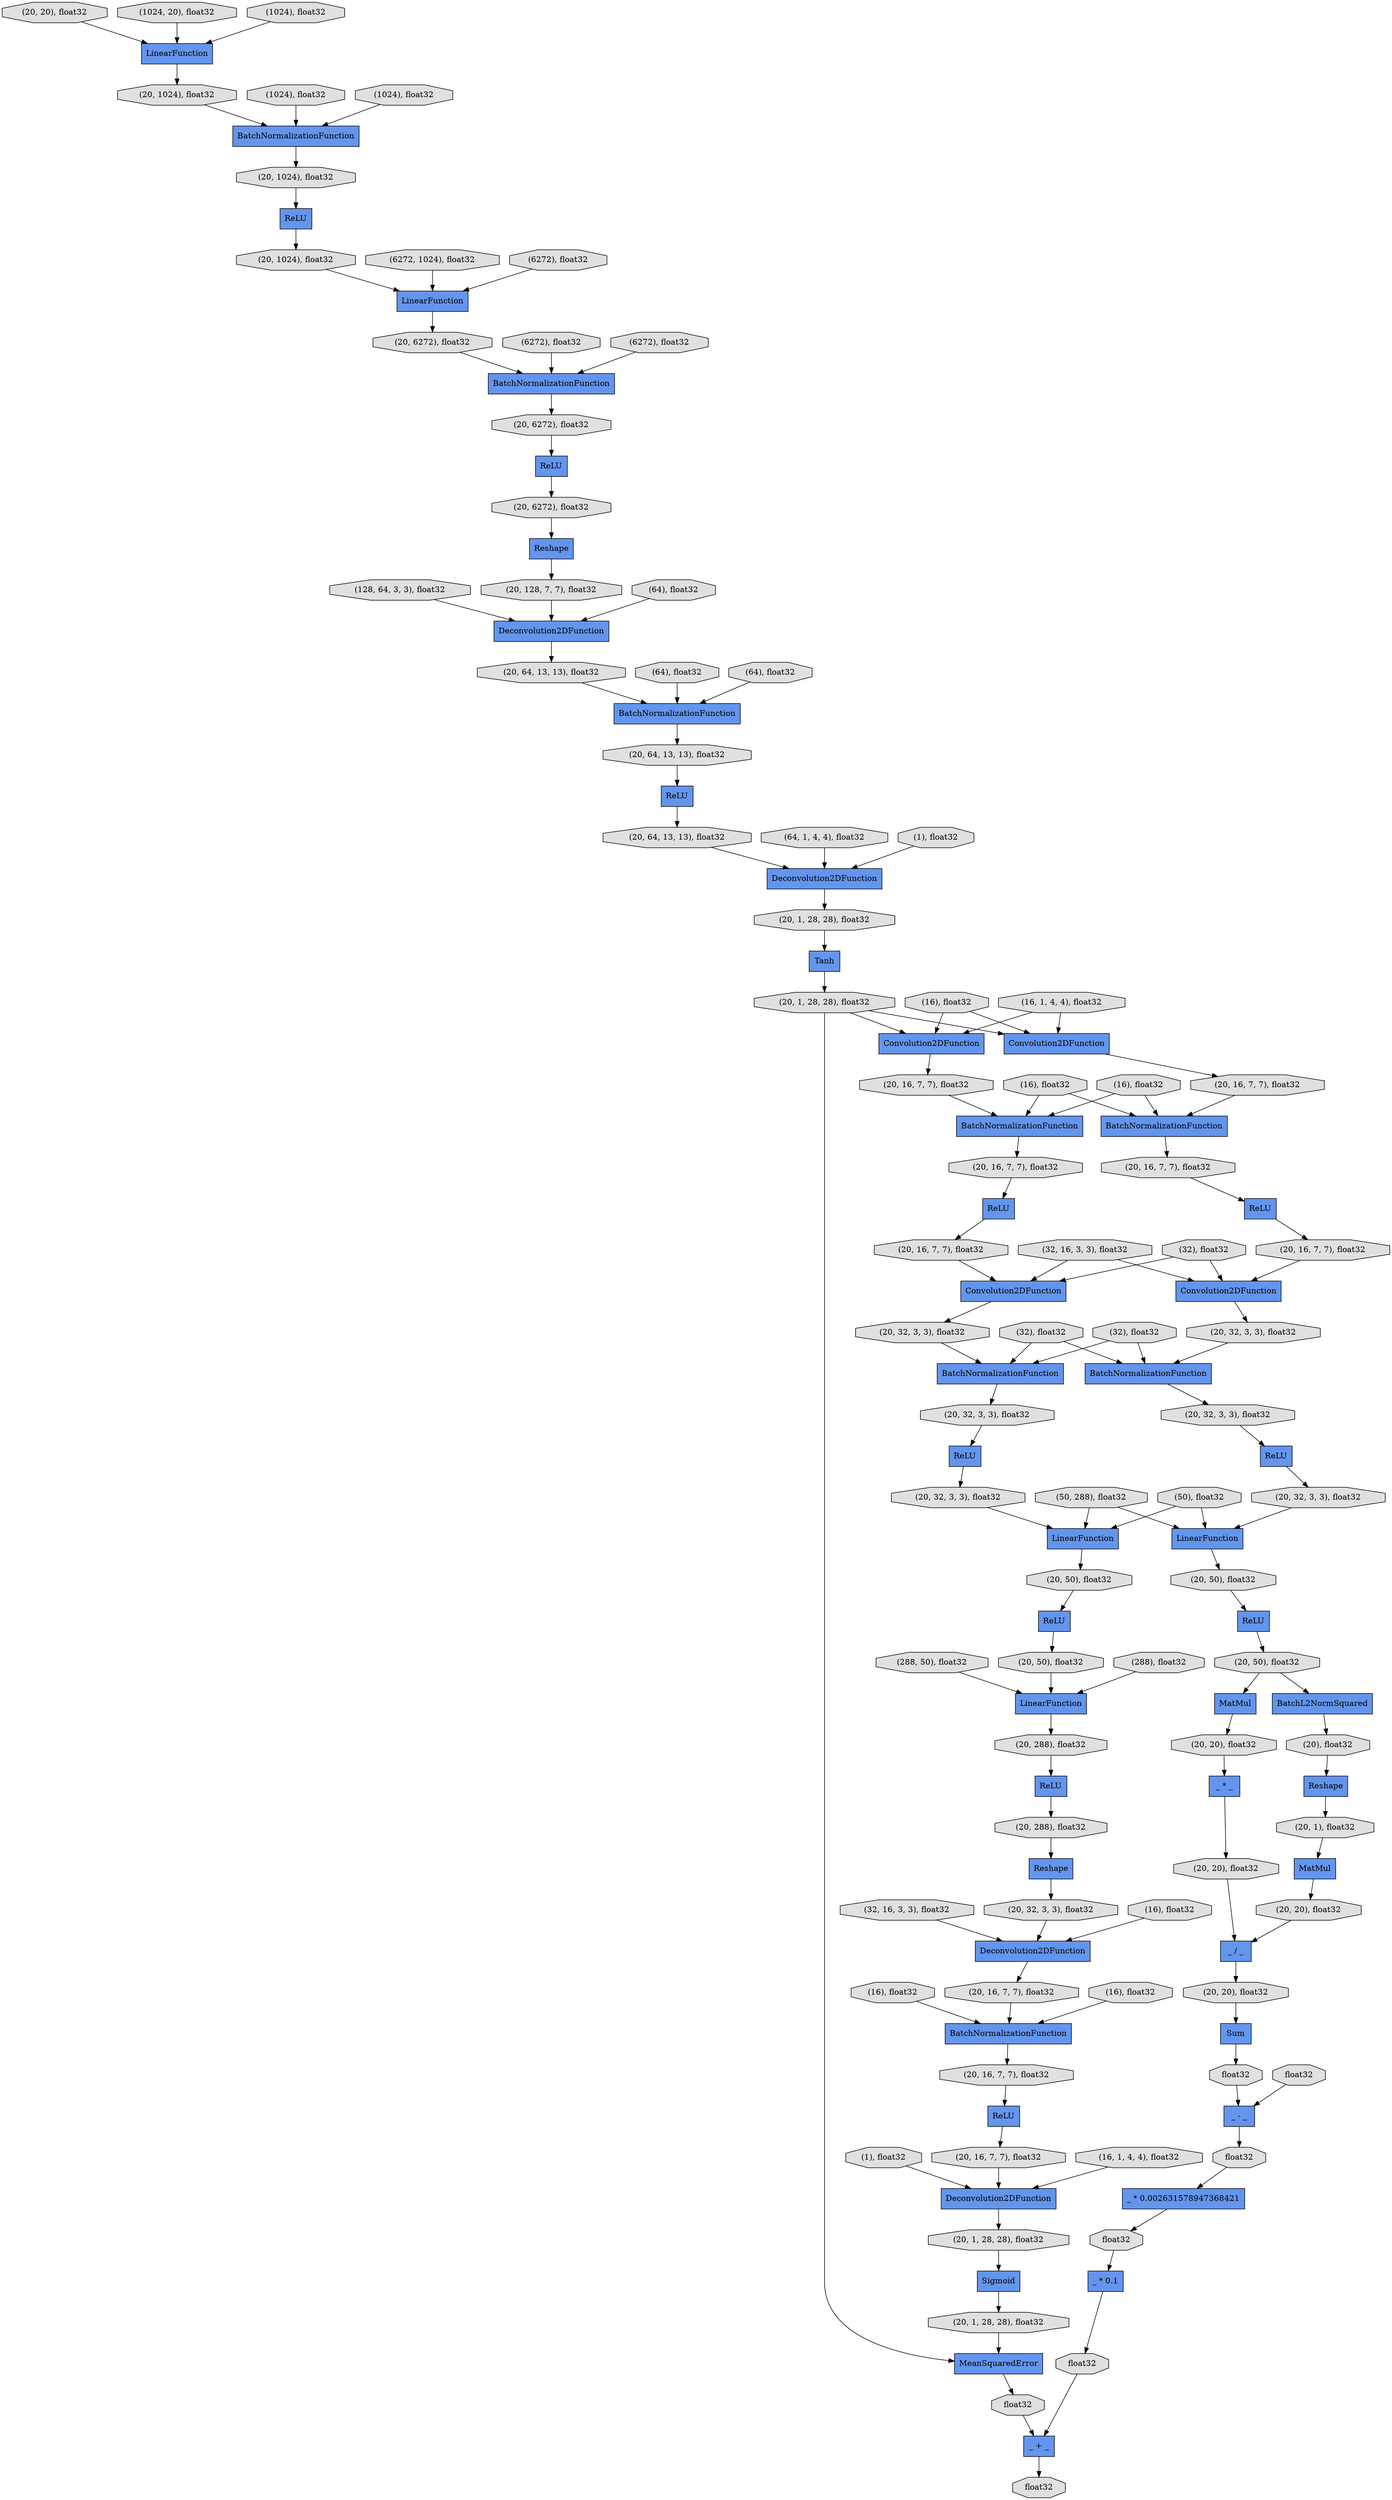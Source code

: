 digraph graphname{rankdir=TB;4356677704 [shape="octagon",label="(20, 288), float32",fillcolor="#E0E0E0",style="filled"];4356677760 [shape="octagon",label="(20, 1, 28, 28), float32",fillcolor="#E0E0E0",style="filled"];4356677872 [shape="octagon",label="(20, 32, 3, 3), float32",fillcolor="#E0E0E0",style="filled"];4356677928 [shape="octagon",label="(20, 16, 7, 7), float32",fillcolor="#E0E0E0",style="filled"];4356677984 [shape="record",label="Deconvolution2DFunction",fillcolor="#6495ED",style="filled"];4356678096 [shape="octagon",label="(20, 1, 28, 28), float32",fillcolor="#E0E0E0",style="filled"];4356678152 [shape="octagon",label="(20, 16, 7, 7), float32",fillcolor="#E0E0E0",style="filled"];4356678208 [shape="octagon",label="(20, 16, 7, 7), float32",fillcolor="#E0E0E0",style="filled"];4356678320 [shape="record",label="Convolution2DFunction",fillcolor="#6495ED",style="filled"];4356678376 [shape="record",label="ReLU",fillcolor="#6495ED",style="filled"];4356678432 [shape="record",label="BatchNormalizationFunction",fillcolor="#6495ED",style="filled"];4356678488 [shape="record",label="Sigmoid",fillcolor="#6495ED",style="filled"];4356678544 [shape="octagon",label="(20, 16, 7, 7), float32",fillcolor="#E0E0E0",style="filled"];4356678600 [shape="record",label="Deconvolution2DFunction",fillcolor="#6495ED",style="filled"];4356678824 [shape="octagon",label="float32",fillcolor="#E0E0E0",style="filled"];4356678936 [shape="record",label="MeanSquaredError",fillcolor="#6495ED",style="filled"];4356678992 [shape="octagon",label="(20, 32, 3, 3), float32",fillcolor="#E0E0E0",style="filled"];4356679048 [shape="record",label="BatchNormalizationFunction",fillcolor="#6495ED",style="filled"];4356679216 [shape="record",label="Convolution2DFunction",fillcolor="#6495ED",style="filled"];4356679328 [shape="octagon",label="(20, 16, 7, 7), float32",fillcolor="#E0E0E0",style="filled"];4356564640 [shape="record",label="LinearFunction",fillcolor="#6495ED",style="filled"];4356679440 [shape="octagon",label="(20, 16, 7, 7), float32",fillcolor="#E0E0E0",style="filled"];4356564752 [shape="octagon",label="(20, 20), float32",fillcolor="#E0E0E0",style="filled"];4356679496 [shape="record",label="ReLU",fillcolor="#6495ED",style="filled"];4356564808 [shape="octagon",label="(20, 1024), float32",fillcolor="#E0E0E0",style="filled"];4356679552 [shape="octagon",label="(20, 50), float32",fillcolor="#E0E0E0",style="filled"];4356564864 [shape="record",label="BatchNormalizationFunction",fillcolor="#6495ED",style="filled"];4356679608 [shape="record",label="BatchNormalizationFunction",fillcolor="#6495ED",style="filled"];4356564920 [shape="octagon",label="(20, 1024), float32",fillcolor="#E0E0E0",style="filled"];4356564976 [shape="octagon",label="(20, 6272), float32",fillcolor="#E0E0E0",style="filled"];4356565032 [shape="octagon",label="(20, 1024), float32",fillcolor="#E0E0E0",style="filled"];4356565088 [shape="record",label="ReLU",fillcolor="#6495ED",style="filled"];4356679832 [shape="octagon",label="(20, 32, 3, 3), float32",fillcolor="#E0E0E0",style="filled"];4356565144 [shape="octagon",label="(20, 6272), float32",fillcolor="#E0E0E0",style="filled"];4356565200 [shape="octagon",label="(20, 1, 28, 28), float32",fillcolor="#E0E0E0",style="filled"];4356679888 [shape="record",label="ReLU",fillcolor="#6495ED",style="filled"];4356679944 [shape="octagon",label="(20, 32, 3, 3), float32",fillcolor="#E0E0E0",style="filled"];4356565256 [shape="record",label="LinearFunction",fillcolor="#6495ED",style="filled"];4356680000 [shape="octagon",label="(20, 50), float32",fillcolor="#E0E0E0",style="filled"];4356565312 [shape="record",label="BatchNormalizationFunction",fillcolor="#6495ED",style="filled"];4356680056 [shape="record",label="LinearFunction",fillcolor="#6495ED",style="filled"];4321290616 [shape="octagon",label="(128, 64, 3, 3), float32",fillcolor="#E0E0E0",style="filled"];4356565424 [shape="octagon",label="(20, 6272), float32",fillcolor="#E0E0E0",style="filled"];4356680168 [shape="octagon",label="(20, 1), float32",fillcolor="#E0E0E0",style="filled"];4356565480 [shape="record",label="Reshape",fillcolor="#6495ED",style="filled"];4356680224 [shape="record",label="ReLU",fillcolor="#6495ED",style="filled"];4356565536 [shape="record",label="ReLU",fillcolor="#6495ED",style="filled"];4356680280 [shape="octagon",label="(20), float32",fillcolor="#E0E0E0",style="filled"];4356565592 [shape="octagon",label="(20, 128, 7, 7), float32",fillcolor="#E0E0E0",style="filled"];4356680336 [shape="record",label="Reshape",fillcolor="#6495ED",style="filled"];4356565648 [shape="record",label="Deconvolution2DFunction",fillcolor="#6495ED",style="filled"];4356565704 [shape="record",label="BatchNormalizationFunction",fillcolor="#6495ED",style="filled"];4356680448 [shape="record",label="BatchL2NormSquared",fillcolor="#6495ED",style="filled"];4356565760 [shape="octagon",label="(20, 1, 28, 28), float32",fillcolor="#E0E0E0",style="filled"];4356680504 [shape="octagon",label="(20, 20), float32",fillcolor="#E0E0E0",style="filled"];4356680560 [shape="octagon",label="(20, 20), float32",fillcolor="#E0E0E0",style="filled"];4356565872 [shape="record",label="ReLU",fillcolor="#6495ED",style="filled"];4356680616 [shape="record",label="MatMul",fillcolor="#6495ED",style="filled"];4356565928 [shape="octagon",label="(20, 64, 13, 13), float32",fillcolor="#E0E0E0",style="filled"];4356680728 [shape="octagon",label="(20, 20), float32",fillcolor="#E0E0E0",style="filled"];4356680784 [shape="record",label="MatMul",fillcolor="#6495ED",style="filled"];4356566096 [shape="octagon",label="(20, 64, 13, 13), float32",fillcolor="#E0E0E0",style="filled"];4356680840 [shape="record",label="_ * 0.002631578947368421",fillcolor="#6495ED",style="filled"];4356566152 [shape="octagon",label="(20, 64, 13, 13), float32",fillcolor="#E0E0E0",style="filled"];4356681008 [shape="octagon",label="(20, 20), float32",fillcolor="#E0E0E0",style="filled"];4356681176 [shape="record",label="_ * _",fillcolor="#6495ED",style="filled"];4356681232 [shape="octagon",label="float32",fillcolor="#E0E0E0",style="filled"];4356566544 [shape="record",label="Deconvolution2DFunction",fillcolor="#6495ED",style="filled"];4356681288 [shape="record",label="_ / _",fillcolor="#6495ED",style="filled"];4356681344 [shape="record",label="_ - _",fillcolor="#6495ED",style="filled"];4356681400 [shape="record",label="Sum",fillcolor="#6495ED",style="filled"];4356681680 [shape="octagon",label="float32",fillcolor="#E0E0E0",style="filled"];4356566992 [shape="record",label="Tanh",fillcolor="#6495ED",style="filled"];4365406280 [shape="octagon",label="(50, 288), float32",fillcolor="#E0E0E0",style="filled"];4356714624 [shape="octagon",label="float32",fillcolor="#E0E0E0",style="filled"];4356714680 [shape="record",label="_ * 0.1",fillcolor="#6495ED",style="filled"];4365406392 [shape="octagon",label="(50), float32",fillcolor="#E0E0E0",style="filled"];4356714736 [shape="octagon",label="float32",fillcolor="#E0E0E0",style="filled"];4365406504 [shape="octagon",label="(288, 50), float32",fillcolor="#E0E0E0",style="filled"];4356714848 [shape="octagon",label="float32",fillcolor="#E0E0E0",style="filled"];4356714904 [shape="octagon",label="float32",fillcolor="#E0E0E0",style="filled"];4365406616 [shape="octagon",label="(288), float32",fillcolor="#E0E0E0",style="filled"];4365406672 [shape="octagon",label="(32, 16, 3, 3), float32",fillcolor="#E0E0E0",style="filled"];4356715016 [shape="record",label="_ + _",fillcolor="#6495ED",style="filled"];4365406728 [shape="octagon",label="(16), float32",fillcolor="#E0E0E0",style="filled"];4365406840 [shape="octagon",label="(16), float32",fillcolor="#E0E0E0",style="filled"];4365406896 [shape="octagon",label="(16, 1, 4, 4), float32",fillcolor="#E0E0E0",style="filled"];4365406952 [shape="octagon",label="(16), float32",fillcolor="#E0E0E0",style="filled"];4365407064 [shape="octagon",label="(1), float32",fillcolor="#E0E0E0",style="filled"];4356659184 [shape="record",label="BatchNormalizationFunction",fillcolor="#6495ED",style="filled"];4365367280 [shape="octagon",label="(1024, 20), float32",fillcolor="#E0E0E0",style="filled"];4365367336 [shape="octagon",label="(1024), float32",fillcolor="#E0E0E0",style="filled"];4365367392 [shape="octagon",label="(1024), float32",fillcolor="#E0E0E0",style="filled"];4356659408 [shape="octagon",label="(20, 16, 7, 7), float32",fillcolor="#E0E0E0",style="filled"];4365367504 [shape="octagon",label="(1024), float32",fillcolor="#E0E0E0",style="filled"];4365367616 [shape="octagon",label="(6272, 1024), float32",fillcolor="#E0E0E0",style="filled"];4365367728 [shape="octagon",label="(6272), float32",fillcolor="#E0E0E0",style="filled"];4356659688 [shape="octagon",label="(20, 16, 7, 7), float32",fillcolor="#E0E0E0",style="filled"];4365367784 [shape="octagon",label="(6272), float32",fillcolor="#E0E0E0",style="filled"];4356659800 [shape="record",label="Convolution2DFunction",fillcolor="#6495ED",style="filled"];4365367896 [shape="octagon",label="(6272), float32",fillcolor="#E0E0E0",style="filled"];4356659856 [shape="record",label="Convolution2DFunction",fillcolor="#6495ED",style="filled"];4365368008 [shape="octagon",label="(64), float32",fillcolor="#E0E0E0",style="filled"];4365368120 [shape="octagon",label="(64), float32",fillcolor="#E0E0E0",style="filled"];4365368176 [shape="octagon",label="(64, 1, 4, 4), float32",fillcolor="#E0E0E0",style="filled"];4356660136 [shape="record",label="BatchNormalizationFunction",fillcolor="#6495ED",style="filled"];4365368232 [shape="octagon",label="(64), float32",fillcolor="#E0E0E0",style="filled"];4356660192 [shape="record",label="ReLU",fillcolor="#6495ED",style="filled"];4356660248 [shape="octagon",label="(20, 32, 3, 3), float32",fillcolor="#E0E0E0",style="filled"];4365368344 [shape="octagon",label="(1), float32",fillcolor="#E0E0E0",style="filled"];4356660304 [shape="octagon",label="(20, 16, 7, 7), float32",fillcolor="#E0E0E0",style="filled"];4356660360 [shape="octagon",label="(20, 32, 3, 3), float32",fillcolor="#E0E0E0",style="filled"];4365368568 [shape="octagon",label="(16, 1, 4, 4), float32",fillcolor="#E0E0E0",style="filled"];4356660528 [shape="octagon",label="(20, 32, 3, 3), float32",fillcolor="#E0E0E0",style="filled"];4356660584 [shape="record",label="ReLU",fillcolor="#6495ED",style="filled"];4365368680 [shape="octagon",label="(16), float32",fillcolor="#E0E0E0",style="filled"];4365368736 [shape="octagon",label="(16), float32",fillcolor="#E0E0E0",style="filled"];4356660696 [shape="octagon",label="(20, 50), float32",fillcolor="#E0E0E0",style="filled"];4356660752 [shape="octagon",label="(20, 50), float32",fillcolor="#E0E0E0",style="filled"];4365368848 [shape="octagon",label="(16), float32",fillcolor="#E0E0E0",style="filled"];4356660808 [shape="record",label="LinearFunction",fillcolor="#6495ED",style="filled"];4356660864 [shape="record",label="Reshape",fillcolor="#6495ED",style="filled"];4365368960 [shape="octagon",label="(32, 16, 3, 3), float32",fillcolor="#E0E0E0",style="filled"];4356660920 [shape="record",label="LinearFunction",fillcolor="#6495ED",style="filled"];4356660976 [shape="record",label="ReLU",fillcolor="#6495ED",style="filled"];4365369072 [shape="octagon",label="(32), float32",fillcolor="#E0E0E0",style="filled"];4356661032 [shape="octagon",label="(20, 288), float32",fillcolor="#E0E0E0",style="filled"];4365369128 [shape="octagon",label="(32), float32",fillcolor="#E0E0E0",style="filled"];4356661088 [shape="record",label="ReLU",fillcolor="#6495ED",style="filled"];4365369240 [shape="octagon",label="(32), float32",fillcolor="#E0E0E0",style="filled"];4365368736 -> 4356679048;4365369072 -> 4356679216;4356565200 -> 4356659800;4365367896 -> 4356565312;4356660192 -> 4356660304;4356678824 -> 4356715016;4365406504 -> 4356660920;4356660864 -> 4356677872;4365368848 -> 4356659184;4365367280 -> 4356564640;4356660304 -> 4356659856;4356680448 -> 4356680280;4365406392 -> 4356660808;4356678600 -> 4356678096;4356565760 -> 4356566992;4356678096 -> 4356678488;4356714680 -> 4356714848;4356660696 -> 4356660920;4365406672 -> 4356677984;4356714736 -> 4356714680;4356681232 -> 4356681344;4356714624 -> 4356680840;4356681400 -> 4356681232;4365369240 -> 4356660136;4356659688 -> 4356659184;4356660920 -> 4356661032;4356680560 -> 4356681288;4356566152 -> 4356565704;4356680616 -> 4356680560;4356565928 -> 4356565872;4356677928 -> 4356678376;4356680056 -> 4356680000;4365368736 -> 4356659184;4356680224 -> 4356679552;4365368960 -> 4356679216;4356680168 -> 4356680616;4356564808 -> 4356564864;4356715016 -> 4356714904;4356659856 -> 4356660360;4356565648 -> 4356566152;4356564864 -> 4356564920;4356678320 -> 4356678544;4356677984 -> 4356678152;4356714848 -> 4356715016;4365367616 -> 4356565256;4356680000 -> 4356680224;4365407064 -> 4356678600;4365406896 -> 4356678600;4365406840 -> 4356678432;4356660584 -> 4356660528;4356680336 -> 4356680168;4356678432 -> 4356677928;4356677760 -> 4356678936;4356680728 -> 4356681176;4365368344 -> 4356566544;4356679608 -> 4356678992;4356565312 -> 4356564976;4356679888 -> 4356679944;4356681008 -> 4356681400;4356659800 -> 4356659688;4356565144 -> 4356565312;4356678936 -> 4356678824;4356678376 -> 4356678208;4356680504 -> 4356681288;4365368680 -> 4356659800;4356660752 -> 4356660976;4356565200 -> 4356678936;4356565200 -> 4356678320;4365368848 -> 4356679048;4356660248 -> 4356660584;4356681680 -> 4356681344;4356679552 -> 4356680448;4356564976 -> 4356565536;4365369072 -> 4356659856;4365368232 -> 4356565704;4356680840 -> 4356714736;4356565256 -> 4356565144;4356564752 -> 4356564640;4321290616 -> 4356565648;4365406392 -> 4356680056;4356565088 -> 4356565032;4365368176 -> 4356566544;4365367504 -> 4356564864;4356661088 -> 4356677704;4365406280 -> 4356680056;4356679216 -> 4356679832;4365367392 -> 4356564864;4365368568 -> 4356659800;4356660360 -> 4356660136;4356680280 -> 4356680336;4356677872 -> 4356677984;4356661032 -> 4356661088;4356565872 -> 4356566096;4356565592 -> 4356565648;4356681288 -> 4356681008;4356660136 -> 4356660248;4365406280 -> 4356660808;4365368960 -> 4356659856;4365368568 -> 4356678320;4356565536 -> 4356565424;4356678992 -> 4356679888;4365406728 -> 4356677984;4365406616 -> 4356660920;4356679048 -> 4356679440;4356565704 -> 4356565928;4356564920 -> 4356565088;4365367336 -> 4356564640;4365368120 -> 4356565704;4356566992 -> 4356565200;4356565424 -> 4356565480;4356660808 -> 4356660752;4356678208 -> 4356678600;4356678152 -> 4356678432;4365369128 -> 4356660136;4356565480 -> 4356565592;4356680784 -> 4356680728;4356679328 -> 4356679216;4365368008 -> 4356565648;4356681176 -> 4356680504;4356677704 -> 4356660864;4356566544 -> 4356565760;4356660528 -> 4356660808;4365367728 -> 4356565256;4356659408 -> 4356660192;4365368680 -> 4356678320;4356565032 -> 4356565256;4356679832 -> 4356679608;4365367784 -> 4356565312;4356678544 -> 4356679048;4356679552 -> 4356680784;4356678488 -> 4356677760;4356679944 -> 4356680056;4356679440 -> 4356679496;4356679496 -> 4356679328;4356681344 -> 4356714624;4365369240 -> 4356679608;4365406952 -> 4356678432;4365369128 -> 4356679608;4356660976 -> 4356660696;4356659184 -> 4356659408;4356564640 -> 4356564808;4356566096 -> 4356566544;}